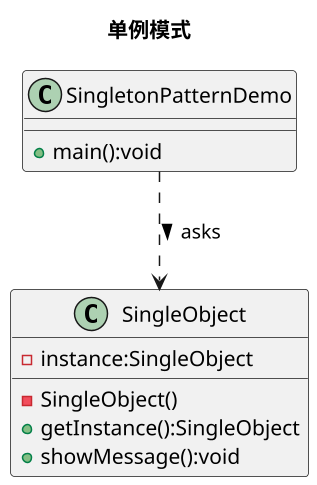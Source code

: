 @startuml
title 单例模式
scale 1.5

class SingletonPatternDemo{
+main():void
}

class SingleObject{
    - instance:SingleObject
    - SingleObject()
    +getInstance():SingleObject
    +showMessage():void
}

SingletonPatternDemo ..> SingleObject :asks >

@enduml
